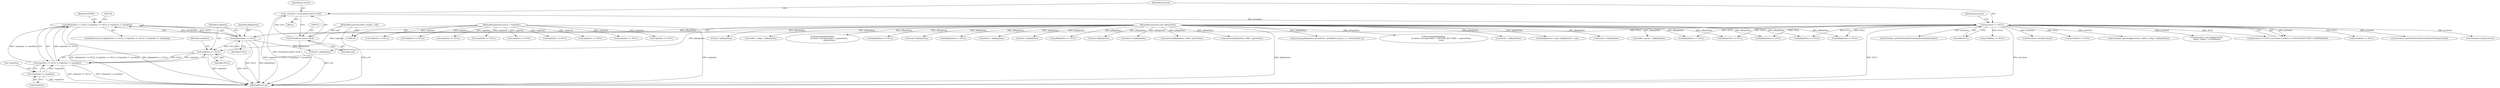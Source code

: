 digraph "0_Android_557bd7bfe6c4895faee09e46fc9b5304a956c8b7@API" {
"1000136" [label="(Call,pReplyData == NULL || replySize == NULL || *replySize != sizeof(int))"];
"1000137" [label="(Call,pReplyData == NULL)"];
"1000108" [label="(MethodParameterIn,void *pReplyData)"];
"1000119" [label="(Call,pContext == NULL)"];
"1000111" [label="(Call,* pContext = (VisualizerContext *)self)"];
"1000113" [label="(Call,(VisualizerContext *)self)"];
"1000103" [label="(MethodParameterIn,effect_handle_t self)"];
"1000140" [label="(Call,replySize == NULL || *replySize != sizeof(int))"];
"1000141" [label="(Call,replySize == NULL)"];
"1000107" [label="(MethodParameterIn,uint32_t *replySize)"];
"1000144" [label="(Call,*replySize != sizeof(int))"];
"1000556" [label="(Call,(int32_t *)pReplyData)"];
"1000108" [label="(MethodParameterIn,void *pReplyData)"];
"1000226" [label="(Call,Visualizer_reset(pContext))"];
"1000781" [label="(Call,pReplyData = (char *)pReplyData + size)"];
"1000494" [label="(Call,pCmdData == NULL)"];
"1000529" [label="(Call,(int32_t *)pReplyData)"];
"1000142" [label="(Identifier,replySize)"];
"1000109" [label="(Block,)"];
"1000111" [label="(Call,* pContext = (VisualizerContext *)self)"];
"1000138" [label="(Identifier,pReplyData)"];
"1000368" [label="(Call,(effect_param_t *)pReplyData)"];
"1000219" [label="(Call,Visualizer_getConfig(pContext, (effect_config_t *)pReplyData))"];
"1000279" [label="(Call,replySize == NULL)"];
"1000267" [label="(Call,(int *)pReplyData)"];
"1000515" [label="(Call,replySize == NULL)"];
"1000145" [label="(Call,*replySize)"];
"1000221" [label="(Call,(effect_config_t *)pReplyData)"];
"1000232" [label="(Call,pReplyData == NULL)"];
"1000794" [label="(Call,memcpy(pReplyData,\n                       pContext->mCaptureBuf + capturePoint,\n                       captureSize))"];
"1000136" [label="(Call,pReplyData == NULL || replySize == NULL || *replySize != sizeof(int))"];
"1000333" [label="(Call,pReplyData == NULL)"];
"1000120" [label="(Identifier,pContext)"];
"1000115" [label="(Identifier,self)"];
"1000144" [label="(Call,*replySize != sizeof(int))"];
"1000194" [label="(Call,Visualizer_setConfig(pContext,\n (effect_config_t *) pCmdData))"];
"1000275" [label="(Call,pReplyData == NULL)"];
"1000649" [label="(Call,pReplyData == NULL)"];
"1000119" [label="(Call,pContext == NULL)"];
"1000124" [label="(Identifier,pContext)"];
"1000784" [label="(Call,(char *)pReplyData)"];
"1000118" [label="(Call,pContext == NULL || pContext->mState == VISUALIZER_STATE_UNINITIALIZED)"];
"1000141" [label="(Call,replySize == NULL)"];
"1000319" [label="(Call,pCmdData == NULL)"];
"1000511" [label="(Call,pReplyData == NULL)"];
"1000135" [label="(ControlStructure,if (pReplyData == NULL || replySize == NULL || *replySize != sizeof(int)))"];
"1000629" [label="(Call,(int32_t *)pReplyData)"];
"1000113" [label="(Call,(VisualizerContext *)self)"];
"1000191" [label="(Call,(int *) pReplyData)"];
"1000173" [label="(Call,pReplyData == NULL)"];
"1000865" [label="(Call,Visualizer_getDeltaTimeMsFromUpdatedTime(pContext))"];
"1000836" [label="(Call,replySize == NULL)"];
"1000147" [label="(Call,sizeof(int))"];
"1000137" [label="(Call,pReplyData == NULL)"];
"1000152" [label="(Identifier,EINVAL)"];
"1000207" [label="(Call,replySize == NULL)"];
"1000112" [label="(Identifier,pContext)"];
"1000824" [label="(Call,replySize == NULL)"];
"1001060" [label="(MethodReturn,int)"];
"1000310" [label="(Call,(int *)pReplyData)"];
"1000990" [label="(Call,(int32_t*)pReplyData)"];
"1000158" [label="(Call,Visualizer_init(pContext))"];
"1000107" [label="(MethodParameterIn,uint32_t *replySize)"];
"1000337" [label="(Call,replySize == NULL)"];
"1000203" [label="(Call,pReplyData == NULL)"];
"1000674" [label="(Call,Visualizer_getDeltaTimeMsFromUpdatedTime(pContext))"];
"1000177" [label="(Call,replySize == NULL)"];
"1000811" [label="(Call,memset(pReplyData, 0x80, captureSize))"];
"1000706" [label="(Call,memset(pReplyData, 0x80, captureSize))"];
"1000155" [label="(Call,(int *) pReplyData)"];
"1000139" [label="(Identifier,NULL)"];
"1000357" [label="(Call,memcpy(pReplyData, pCmdData, sizeof(effect_param_t) + sizeof(uint32_t)))"];
"1000771" [label="(Call,memcpy(pReplyData,\n                           pContext->mCaptureBuf + CAPTURE_BUF_SIZE + capturePoint,\n                           size))"];
"1000121" [label="(Identifier,NULL)"];
"1000164" [label="(Call,pCmdData == NULL)"];
"1000103" [label="(MethodParameterIn,effect_handle_t self)"];
"1000143" [label="(Identifier,NULL)"];
"1000236" [label="(Call,replySize == NULL)"];
"1000146" [label="(Identifier,replySize)"];
"1000653" [label="(Call,replySize == NULL)"];
"1000820" [label="(Call,pReplyData == NULL)"];
"1000140" [label="(Call,replySize == NULL || *replySize != sizeof(int))"];
"1000136" -> "1000135"  [label="AST: "];
"1000136" -> "1000137"  [label="CFG: "];
"1000136" -> "1000140"  [label="CFG: "];
"1000137" -> "1000136"  [label="AST: "];
"1000140" -> "1000136"  [label="AST: "];
"1000152" -> "1000136"  [label="CFG: "];
"1000156" -> "1000136"  [label="CFG: "];
"1000136" -> "1001060"  [label="DDG: replySize == NULL || *replySize != sizeof(int)"];
"1000136" -> "1001060"  [label="DDG: pReplyData == NULL || replySize == NULL || *replySize != sizeof(int)"];
"1000136" -> "1001060"  [label="DDG: pReplyData == NULL"];
"1000137" -> "1000136"  [label="DDG: pReplyData"];
"1000137" -> "1000136"  [label="DDG: NULL"];
"1000140" -> "1000136"  [label="DDG: replySize == NULL"];
"1000140" -> "1000136"  [label="DDG: *replySize != sizeof(int)"];
"1000137" -> "1000139"  [label="CFG: "];
"1000138" -> "1000137"  [label="AST: "];
"1000139" -> "1000137"  [label="AST: "];
"1000142" -> "1000137"  [label="CFG: "];
"1000137" -> "1001060"  [label="DDG: NULL"];
"1000137" -> "1001060"  [label="DDG: pReplyData"];
"1000108" -> "1000137"  [label="DDG: pReplyData"];
"1000119" -> "1000137"  [label="DDG: NULL"];
"1000137" -> "1000141"  [label="DDG: NULL"];
"1000137" -> "1000155"  [label="DDG: pReplyData"];
"1000108" -> "1000102"  [label="AST: "];
"1000108" -> "1001060"  [label="DDG: pReplyData"];
"1000108" -> "1000155"  [label="DDG: pReplyData"];
"1000108" -> "1000173"  [label="DDG: pReplyData"];
"1000108" -> "1000191"  [label="DDG: pReplyData"];
"1000108" -> "1000203"  [label="DDG: pReplyData"];
"1000108" -> "1000221"  [label="DDG: pReplyData"];
"1000108" -> "1000232"  [label="DDG: pReplyData"];
"1000108" -> "1000267"  [label="DDG: pReplyData"];
"1000108" -> "1000275"  [label="DDG: pReplyData"];
"1000108" -> "1000310"  [label="DDG: pReplyData"];
"1000108" -> "1000333"  [label="DDG: pReplyData"];
"1000108" -> "1000357"  [label="DDG: pReplyData"];
"1000108" -> "1000368"  [label="DDG: pReplyData"];
"1000108" -> "1000511"  [label="DDG: pReplyData"];
"1000108" -> "1000529"  [label="DDG: pReplyData"];
"1000108" -> "1000556"  [label="DDG: pReplyData"];
"1000108" -> "1000629"  [label="DDG: pReplyData"];
"1000108" -> "1000649"  [label="DDG: pReplyData"];
"1000108" -> "1000706"  [label="DDG: pReplyData"];
"1000108" -> "1000771"  [label="DDG: pReplyData"];
"1000108" -> "1000781"  [label="DDG: pReplyData"];
"1000108" -> "1000784"  [label="DDG: pReplyData"];
"1000108" -> "1000794"  [label="DDG: pReplyData"];
"1000108" -> "1000811"  [label="DDG: pReplyData"];
"1000108" -> "1000820"  [label="DDG: pReplyData"];
"1000108" -> "1000990"  [label="DDG: pReplyData"];
"1000119" -> "1000118"  [label="AST: "];
"1000119" -> "1000121"  [label="CFG: "];
"1000120" -> "1000119"  [label="AST: "];
"1000121" -> "1000119"  [label="AST: "];
"1000124" -> "1000119"  [label="CFG: "];
"1000118" -> "1000119"  [label="CFG: "];
"1000119" -> "1001060"  [label="DDG: NULL"];
"1000119" -> "1001060"  [label="DDG: pContext"];
"1000119" -> "1000118"  [label="DDG: pContext"];
"1000119" -> "1000118"  [label="DDG: NULL"];
"1000111" -> "1000119"  [label="DDG: pContext"];
"1000119" -> "1000158"  [label="DDG: pContext"];
"1000119" -> "1000164"  [label="DDG: NULL"];
"1000119" -> "1000194"  [label="DDG: pContext"];
"1000119" -> "1000203"  [label="DDG: NULL"];
"1000119" -> "1000219"  [label="DDG: pContext"];
"1000119" -> "1000226"  [label="DDG: pContext"];
"1000119" -> "1000232"  [label="DDG: NULL"];
"1000119" -> "1000275"  [label="DDG: NULL"];
"1000119" -> "1000319"  [label="DDG: NULL"];
"1000119" -> "1000494"  [label="DDG: NULL"];
"1000119" -> "1000649"  [label="DDG: NULL"];
"1000119" -> "1000674"  [label="DDG: pContext"];
"1000119" -> "1000820"  [label="DDG: NULL"];
"1000119" -> "1000865"  [label="DDG: pContext"];
"1000111" -> "1000109"  [label="AST: "];
"1000111" -> "1000113"  [label="CFG: "];
"1000112" -> "1000111"  [label="AST: "];
"1000113" -> "1000111"  [label="AST: "];
"1000120" -> "1000111"  [label="CFG: "];
"1000111" -> "1001060"  [label="DDG: (VisualizerContext *)self"];
"1000113" -> "1000111"  [label="DDG: self"];
"1000113" -> "1000115"  [label="CFG: "];
"1000114" -> "1000113"  [label="AST: "];
"1000115" -> "1000113"  [label="AST: "];
"1000113" -> "1001060"  [label="DDG: self"];
"1000103" -> "1000113"  [label="DDG: self"];
"1000103" -> "1000102"  [label="AST: "];
"1000103" -> "1001060"  [label="DDG: self"];
"1000140" -> "1000141"  [label="CFG: "];
"1000140" -> "1000144"  [label="CFG: "];
"1000141" -> "1000140"  [label="AST: "];
"1000144" -> "1000140"  [label="AST: "];
"1000140" -> "1001060"  [label="DDG: replySize == NULL"];
"1000140" -> "1001060"  [label="DDG: *replySize != sizeof(int)"];
"1000141" -> "1000140"  [label="DDG: replySize"];
"1000141" -> "1000140"  [label="DDG: NULL"];
"1000144" -> "1000140"  [label="DDG: *replySize"];
"1000141" -> "1000143"  [label="CFG: "];
"1000142" -> "1000141"  [label="AST: "];
"1000143" -> "1000141"  [label="AST: "];
"1000146" -> "1000141"  [label="CFG: "];
"1000141" -> "1001060"  [label="DDG: replySize"];
"1000141" -> "1001060"  [label="DDG: NULL"];
"1000107" -> "1000141"  [label="DDG: replySize"];
"1000107" -> "1000102"  [label="AST: "];
"1000107" -> "1001060"  [label="DDG: replySize"];
"1000107" -> "1000177"  [label="DDG: replySize"];
"1000107" -> "1000207"  [label="DDG: replySize"];
"1000107" -> "1000236"  [label="DDG: replySize"];
"1000107" -> "1000279"  [label="DDG: replySize"];
"1000107" -> "1000337"  [label="DDG: replySize"];
"1000107" -> "1000515"  [label="DDG: replySize"];
"1000107" -> "1000653"  [label="DDG: replySize"];
"1000107" -> "1000824"  [label="DDG: replySize"];
"1000107" -> "1000836"  [label="DDG: replySize"];
"1000144" -> "1000147"  [label="CFG: "];
"1000145" -> "1000144"  [label="AST: "];
"1000147" -> "1000144"  [label="AST: "];
"1000144" -> "1001060"  [label="DDG: *replySize"];
}
